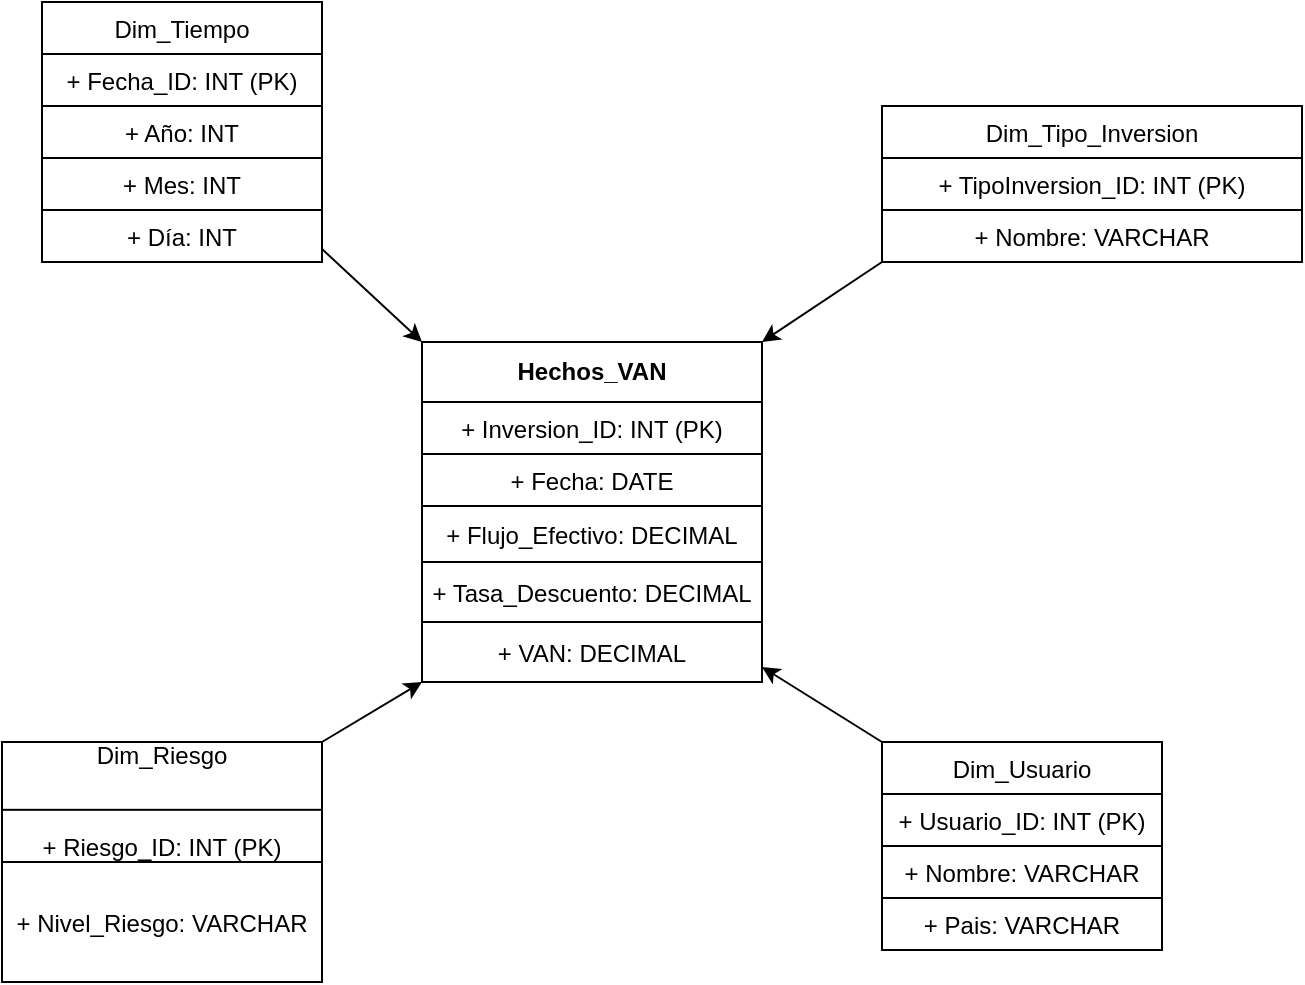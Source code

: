 <mxfile version="26.1.1">
  <diagram id="DiagramaVAN" name="Diagrama VAN">
    <mxGraphModel dx="2048" dy="764" grid="1" gridSize="10" guides="1" tooltips="1" connect="1" arrows="1" fold="1" page="1" pageScale="1" pageWidth="827" pageHeight="1169" math="0" shadow="0">
      <root>
        <mxCell id="0" />
        <mxCell id="1" parent="0" />
        <mxCell id="Hechos_VAN" value="Hechos_VAN" style="swimlane;fontStyle=1;childLayout=stackLayout;horizontal=1;startSize=30;fillColor=none;horizontalStack=0;resizeParent=1;resizeParentMax=0;resizeLast=0;collapsible=1;marginBottom=0;whiteSpace=wrap;html=1;" parent="1" vertex="1">
          <mxGeometry x="330" y="398" width="170" height="170" as="geometry" />
        </mxCell>
        <mxCell id="VAN_1" value="+ Inversion_ID: INT (PK)" parent="Hechos_VAN" vertex="1">
          <mxGeometry y="30" width="170" height="26" as="geometry" />
        </mxCell>
        <mxCell id="VAN_2" value="+ Fecha: DATE" parent="Hechos_VAN" vertex="1">
          <mxGeometry y="56" width="170" height="26" as="geometry" />
        </mxCell>
        <mxCell id="VAN_3" value="+ Flujo_Efectivo: DECIMAL" parent="Hechos_VAN" vertex="1">
          <mxGeometry y="82" width="170" height="28" as="geometry" />
        </mxCell>
        <mxCell id="VAN_4" value="+ Tasa_Descuento: DECIMAL" parent="Hechos_VAN" vertex="1">
          <mxGeometry y="110" width="170" height="30" as="geometry" />
        </mxCell>
        <mxCell id="VAN_5" value="+ VAN: DECIMAL" parent="Hechos_VAN" vertex="1">
          <mxGeometry y="140" width="170" height="30" as="geometry" />
        </mxCell>
        <mxCell id="Dim_Tiempo" value="Dim_Tiempo" style="verticalAlign=top;" parent="1" vertex="1">
          <mxGeometry x="140" y="228" width="140" height="130" as="geometry" />
        </mxCell>
        <mxCell id="DT_1" value="+ Fecha_ID: INT (PK)" parent="Dim_Tiempo" vertex="1">
          <mxGeometry y="26" width="140" height="26" as="geometry" />
        </mxCell>
        <mxCell id="DT_2" value="+ Año: INT" parent="Dim_Tiempo" vertex="1">
          <mxGeometry y="52" width="140" height="26" as="geometry" />
        </mxCell>
        <mxCell id="DT_3" value="+ Mes: INT" parent="Dim_Tiempo" vertex="1">
          <mxGeometry y="78" width="140" height="26" as="geometry" />
        </mxCell>
        <mxCell id="DT_4" value="+ Día: INT" parent="Dim_Tiempo" vertex="1">
          <mxGeometry y="104" width="140" height="26" as="geometry" />
        </mxCell>
        <mxCell id="Dim_Tipo_Inversion" value="Dim_Tipo_Inversion" style="verticalAlign=top;" parent="1" vertex="1">
          <mxGeometry x="560" y="280" width="210" height="78" as="geometry" />
        </mxCell>
        <mxCell id="DTI_1" value="+ TipoInversion_ID: INT (PK)" parent="Dim_Tipo_Inversion" vertex="1">
          <mxGeometry y="26" width="210" height="26" as="geometry" />
        </mxCell>
        <mxCell id="DTI_2" value="+ Nombre: VARCHAR" parent="Dim_Tipo_Inversion" vertex="1">
          <mxGeometry y="52" width="210" height="26" as="geometry" />
        </mxCell>
        <mxCell id="Dim_Riesgo" value="Dim_Riesgo" style="spacingTop=-7;verticalAlign=top;" parent="1" vertex="1">
          <mxGeometry x="120" y="598" width="160" height="120" as="geometry" />
        </mxCell>
        <mxCell id="DR_1" value="+ Riesgo_ID: INT (PK)" parent="Dim_Riesgo" vertex="1">
          <mxGeometry y="33.91" width="160" height="36.09" as="geometry" />
        </mxCell>
        <mxCell id="DR_2" value="+ Nivel_Riesgo: VARCHAR" parent="Dim_Riesgo" vertex="1">
          <mxGeometry y="60" width="160" height="60" as="geometry" />
        </mxCell>
        <mxCell id="Dim_Usuario" value="Dim_Usuario" style="verticalAlign=top;" parent="1" vertex="1">
          <mxGeometry x="560" y="598" width="140" height="104" as="geometry" />
        </mxCell>
        <mxCell id="DU_1" value="+ Usuario_ID: INT (PK)" parent="Dim_Usuario" vertex="1">
          <mxGeometry y="26" width="140" height="26" as="geometry" />
        </mxCell>
        <mxCell id="DU_2" value="+ Nombre: VARCHAR" parent="Dim_Usuario" vertex="1">
          <mxGeometry y="52" width="140" height="26" as="geometry" />
        </mxCell>
        <mxCell id="DU_3" value="+ Pais: VARCHAR" parent="Dim_Usuario" vertex="1">
          <mxGeometry y="78" width="140" height="26" as="geometry" />
        </mxCell>
        <mxCell id="Re_AqGGg5lzHNEeBILwz-3" value="" style="endArrow=classic;html=1;rounded=0;entryX=0;entryY=0;entryDx=0;entryDy=0;exitX=1;exitY=0.75;exitDx=0;exitDy=0;" edge="1" parent="1" source="DT_4" target="Hechos_VAN">
          <mxGeometry width="50" height="50" relative="1" as="geometry">
            <mxPoint x="280" y="378" as="sourcePoint" />
            <mxPoint x="330" y="328" as="targetPoint" />
          </mxGeometry>
        </mxCell>
        <mxCell id="Re_AqGGg5lzHNEeBILwz-4" value="" style="endArrow=classic;html=1;rounded=0;entryX=1;entryY=0;entryDx=0;entryDy=0;exitX=0;exitY=1;exitDx=0;exitDy=0;" edge="1" parent="1" source="DTI_2" target="Hechos_VAN">
          <mxGeometry width="50" height="50" relative="1" as="geometry">
            <mxPoint x="570" y="380" as="sourcePoint" />
            <mxPoint x="670" y="416" as="targetPoint" />
          </mxGeometry>
        </mxCell>
        <mxCell id="Re_AqGGg5lzHNEeBILwz-6" value="" style="endArrow=classic;html=1;rounded=0;entryX=0;entryY=1;entryDx=0;entryDy=0;exitX=1;exitY=0;exitDx=0;exitDy=0;" edge="1" parent="1" source="Dim_Riesgo" target="Hechos_VAN">
          <mxGeometry width="50" height="50" relative="1" as="geometry">
            <mxPoint x="170" y="540" as="sourcePoint" />
            <mxPoint x="260" y="546" as="targetPoint" />
          </mxGeometry>
        </mxCell>
        <mxCell id="Re_AqGGg5lzHNEeBILwz-7" value="" style="endArrow=classic;html=1;rounded=0;entryX=1;entryY=0.75;entryDx=0;entryDy=0;exitX=0;exitY=0;exitDx=0;exitDy=0;" edge="1" parent="1" source="Dim_Usuario" target="VAN_5">
          <mxGeometry width="50" height="50" relative="1" as="geometry">
            <mxPoint x="600" y="510" as="sourcePoint" />
            <mxPoint x="690" y="516" as="targetPoint" />
          </mxGeometry>
        </mxCell>
      </root>
    </mxGraphModel>
  </diagram>
</mxfile>
